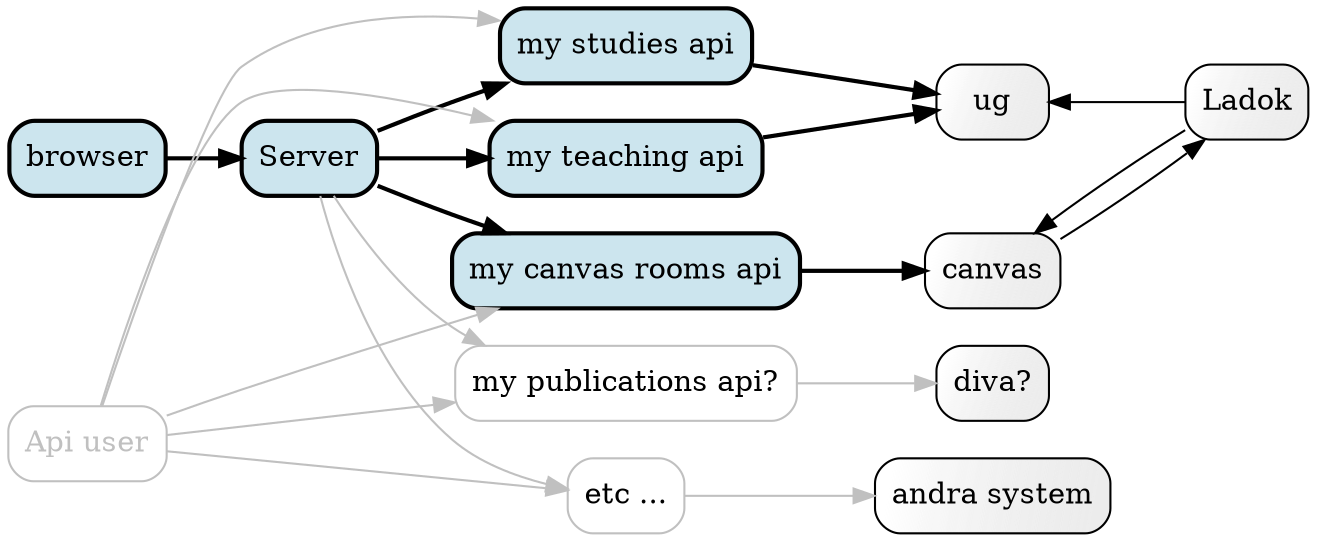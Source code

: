 digraph kpm {
  graph [fontsize=30 labelloc="t" label="" splines=true overlap=false  bgcolor="#ffffff00" rankdir = "LR"];
  node [style="rounded, filled, bold" shape=box pencolor=black fillcolor="#007fae33"];
  edge [penwidth=2 weight=5];

  kpm [label=Server];
  teaching [label="my teaching api"]
  studies [label="my studies api"]
  crooms [label="my canvas rooms api"]
  browser -> kpm [weight=10];

  node [style="rounded, filled" gradientangle=150 fillcolor="#dddddd88:white"]
  kpm -> teaching -> ug;
  kpm -> studies -> ug;
  edge [weight=3];
  kpm -> crooms -> canvas;

  edge [penwidth=1]
  ug -> Ladok [dir=back];
  canvas -> Ladok [weight=0.2];
  canvas -> Ladok [dir=back weight=0.2];
  pub [ label="my publications api?" color=gray fillcolor=white];
  etc [ label="etc ..." color=gray fillcolor=white];

  diva [ label="diva?" ];
  x [ label = "andra system" ];
  kpm -> pub -> diva [color=gray];
  kpm -> etc -> x [color=gray];

  user [label="Api user" color=gray fontcolor=gray fillcolor=white]
  edge [weight=0 penwidth=1 color=gray]
  user -> kpm [dir=none style=invisible]
  user -> crooms
  user -> teaching
  user -> studies
  user -> pub
  user -> etc
}
